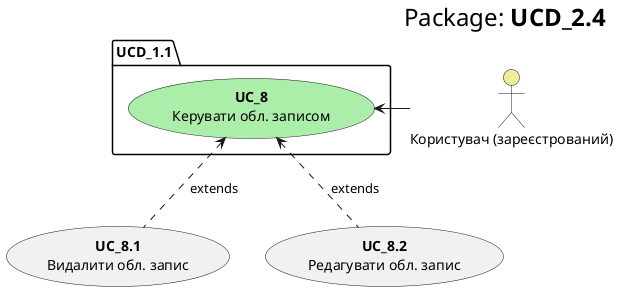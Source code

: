 @startuml
    right header
        <font size=24 color=black>Package:<b> UCD_2.4
    end header

    package UCD_1.1 {
        usecase "<b>UC_8</b>\nКерувати обл. записом" as UC_3 #aaeeaa
    }
    
    actor "Користувач (зареєстрований)" as Admin #eeee99
    Admin -l-> UC_3
    
    usecase "<b>UC_8.1</b>\nВидалити обл. запис" as UC_1.1
    usecase "<b>UC_8.2</b>\nРедагувати обл. запис" as UC_1.2

    UC_1.1 .u.> UC_3: extends
    UC_1.2 .u.> UC_3: extends

    
@enduml
